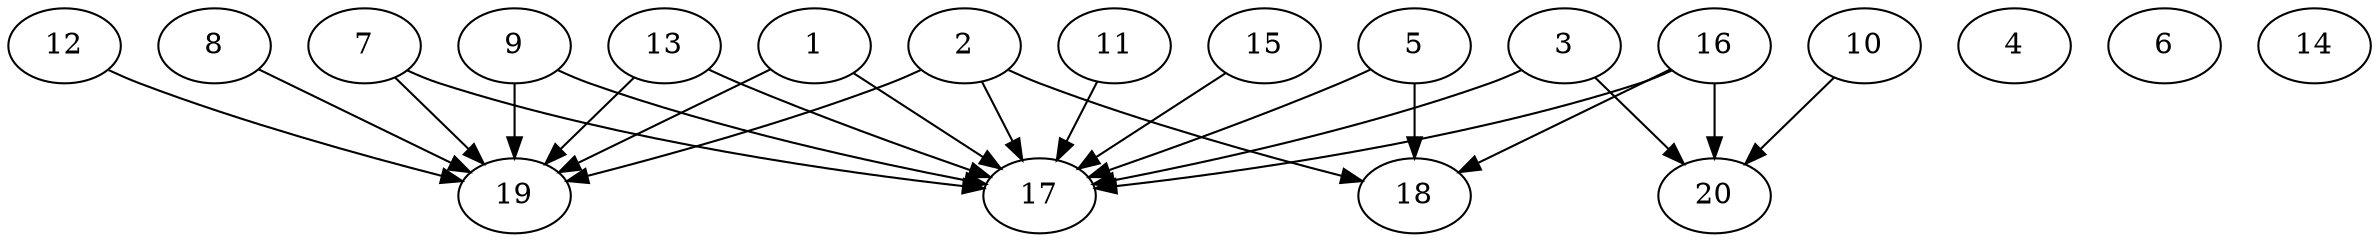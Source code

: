 // DAG automatically generated by daggen at Thu Oct  3 13:58:43 2019
// ./daggen --dot -n 20 --ccr 0.5 --fat 0.9 --regular 0.7 --density 0.7 --mindata 5242880 --maxdata 52428800 
digraph G {
  1 [size="102819840", alpha="0.12", expect_size="51409920"] 
  1 -> 17 [size ="51409920"]
  1 -> 19 [size ="51409920"]
  2 [size="21377024", alpha="0.02", expect_size="10688512"] 
  2 -> 17 [size ="10688512"]
  2 -> 18 [size ="10688512"]
  2 -> 19 [size ="10688512"]
  3 [size="103438336", alpha="0.04", expect_size="51719168"] 
  3 -> 17 [size ="51719168"]
  3 -> 20 [size ="51719168"]
  4 [size="67112960", alpha="0.20", expect_size="33556480"] 
  5 [size="88449024", alpha="0.05", expect_size="44224512"] 
  5 -> 17 [size ="44224512"]
  5 -> 18 [size ="44224512"]
  6 [size="34150400", alpha="0.19", expect_size="17075200"] 
  7 [size="95129600", alpha="0.05", expect_size="47564800"] 
  7 -> 17 [size ="47564800"]
  7 -> 19 [size ="47564800"]
  8 [size="50147328", alpha="0.07", expect_size="25073664"] 
  8 -> 19 [size ="25073664"]
  9 [size="95954944", alpha="0.19", expect_size="47977472"] 
  9 -> 17 [size ="47977472"]
  9 -> 19 [size ="47977472"]
  10 [size="54315008", alpha="0.16", expect_size="27157504"] 
  10 -> 20 [size ="27157504"]
  11 [size="72435712", alpha="0.20", expect_size="36217856"] 
  11 -> 17 [size ="36217856"]
  12 [size="34906112", alpha="0.13", expect_size="17453056"] 
  12 -> 19 [size ="17453056"]
  13 [size="42393600", alpha="0.01", expect_size="21196800"] 
  13 -> 17 [size ="21196800"]
  13 -> 19 [size ="21196800"]
  14 [size="62619648", alpha="0.03", expect_size="31309824"] 
  15 [size="60592128", alpha="0.14", expect_size="30296064"] 
  15 -> 17 [size ="30296064"]
  16 [size="81907712", alpha="0.05", expect_size="40953856"] 
  16 -> 17 [size ="40953856"]
  16 -> 18 [size ="40953856"]
  16 -> 20 [size ="40953856"]
  17 [size="77510656", alpha="0.00", expect_size="38755328"] 
  18 [size="101404672", alpha="0.06", expect_size="50702336"] 
  19 [size="41359360", alpha="0.16", expect_size="20679680"] 
  20 [size="37386240", alpha="0.11", expect_size="18693120"] 
}
